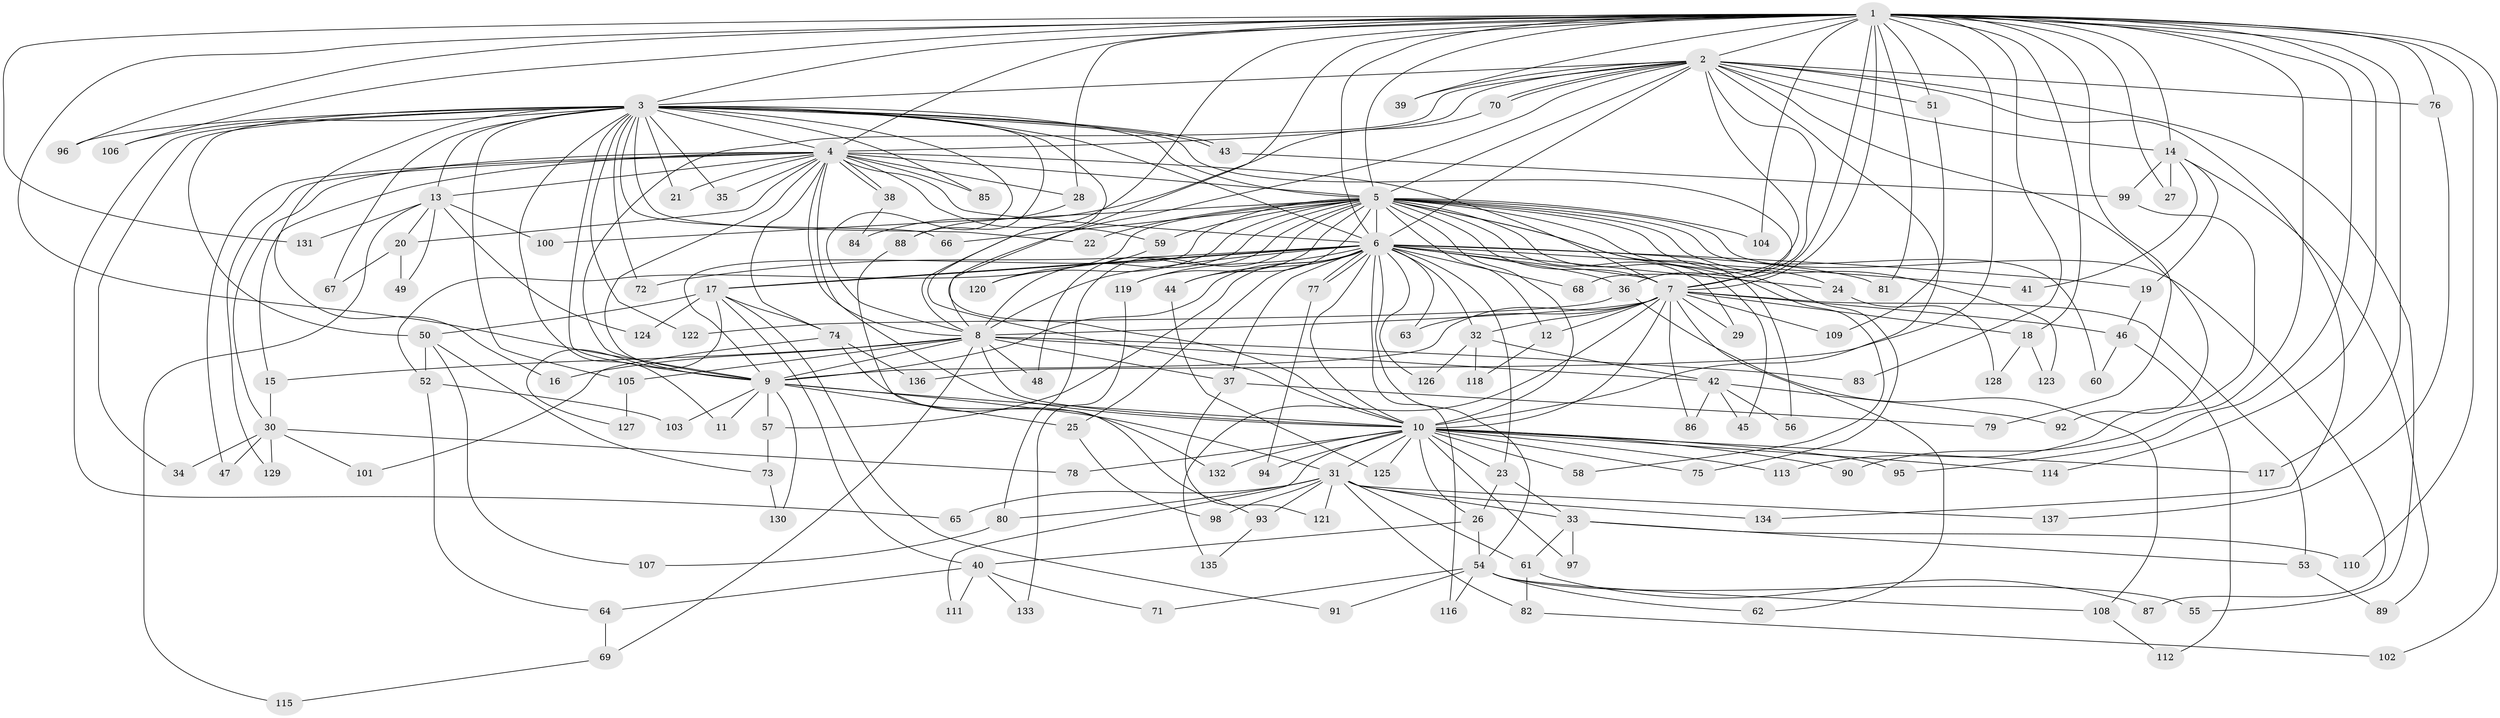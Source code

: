 // Generated by graph-tools (version 1.1) at 2025/35/03/09/25 02:35:12]
// undirected, 137 vertices, 299 edges
graph export_dot {
graph [start="1"]
  node [color=gray90,style=filled];
  1;
  2;
  3;
  4;
  5;
  6;
  7;
  8;
  9;
  10;
  11;
  12;
  13;
  14;
  15;
  16;
  17;
  18;
  19;
  20;
  21;
  22;
  23;
  24;
  25;
  26;
  27;
  28;
  29;
  30;
  31;
  32;
  33;
  34;
  35;
  36;
  37;
  38;
  39;
  40;
  41;
  42;
  43;
  44;
  45;
  46;
  47;
  48;
  49;
  50;
  51;
  52;
  53;
  54;
  55;
  56;
  57;
  58;
  59;
  60;
  61;
  62;
  63;
  64;
  65;
  66;
  67;
  68;
  69;
  70;
  71;
  72;
  73;
  74;
  75;
  76;
  77;
  78;
  79;
  80;
  81;
  82;
  83;
  84;
  85;
  86;
  87;
  88;
  89;
  90;
  91;
  92;
  93;
  94;
  95;
  96;
  97;
  98;
  99;
  100;
  101;
  102;
  103;
  104;
  105;
  106;
  107;
  108;
  109;
  110;
  111;
  112;
  113;
  114;
  115;
  116;
  117;
  118;
  119;
  120;
  121;
  122;
  123;
  124;
  125;
  126;
  127;
  128;
  129;
  130;
  131;
  132;
  133;
  134;
  135;
  136;
  137;
  1 -- 2;
  1 -- 3;
  1 -- 4;
  1 -- 5;
  1 -- 6;
  1 -- 7;
  1 -- 8;
  1 -- 9;
  1 -- 10;
  1 -- 14;
  1 -- 18;
  1 -- 27;
  1 -- 28;
  1 -- 36;
  1 -- 39;
  1 -- 51;
  1 -- 76;
  1 -- 79;
  1 -- 81;
  1 -- 83;
  1 -- 90;
  1 -- 95;
  1 -- 96;
  1 -- 102;
  1 -- 104;
  1 -- 106;
  1 -- 110;
  1 -- 114;
  1 -- 117;
  1 -- 131;
  1 -- 136;
  2 -- 3;
  2 -- 4;
  2 -- 5;
  2 -- 6;
  2 -- 7;
  2 -- 8;
  2 -- 9;
  2 -- 10;
  2 -- 14;
  2 -- 39;
  2 -- 51;
  2 -- 55;
  2 -- 68;
  2 -- 70;
  2 -- 70;
  2 -- 76;
  2 -- 92;
  2 -- 134;
  3 -- 4;
  3 -- 5;
  3 -- 6;
  3 -- 7;
  3 -- 8;
  3 -- 9;
  3 -- 10;
  3 -- 11;
  3 -- 13;
  3 -- 16;
  3 -- 21;
  3 -- 22;
  3 -- 34;
  3 -- 35;
  3 -- 43;
  3 -- 43;
  3 -- 50;
  3 -- 65;
  3 -- 66;
  3 -- 67;
  3 -- 72;
  3 -- 85;
  3 -- 88;
  3 -- 96;
  3 -- 105;
  3 -- 106;
  3 -- 122;
  4 -- 5;
  4 -- 6;
  4 -- 7;
  4 -- 8;
  4 -- 9;
  4 -- 10;
  4 -- 13;
  4 -- 15;
  4 -- 20;
  4 -- 21;
  4 -- 28;
  4 -- 30;
  4 -- 35;
  4 -- 38;
  4 -- 38;
  4 -- 47;
  4 -- 59;
  4 -- 74;
  4 -- 85;
  4 -- 129;
  5 -- 6;
  5 -- 7;
  5 -- 8;
  5 -- 9;
  5 -- 10;
  5 -- 12;
  5 -- 22;
  5 -- 24;
  5 -- 29;
  5 -- 44;
  5 -- 45;
  5 -- 48;
  5 -- 52;
  5 -- 56;
  5 -- 58;
  5 -- 59;
  5 -- 60;
  5 -- 66;
  5 -- 75;
  5 -- 80;
  5 -- 87;
  5 -- 100;
  5 -- 104;
  5 -- 119;
  5 -- 120;
  5 -- 123;
  6 -- 7;
  6 -- 8;
  6 -- 9;
  6 -- 10;
  6 -- 17;
  6 -- 17;
  6 -- 19;
  6 -- 23;
  6 -- 24;
  6 -- 25;
  6 -- 32;
  6 -- 36;
  6 -- 37;
  6 -- 41;
  6 -- 44;
  6 -- 54;
  6 -- 57;
  6 -- 63;
  6 -- 68;
  6 -- 72;
  6 -- 77;
  6 -- 77;
  6 -- 81;
  6 -- 116;
  6 -- 119;
  6 -- 126;
  7 -- 8;
  7 -- 9;
  7 -- 10;
  7 -- 12;
  7 -- 18;
  7 -- 29;
  7 -- 32;
  7 -- 46;
  7 -- 53;
  7 -- 62;
  7 -- 63;
  7 -- 86;
  7 -- 109;
  7 -- 135;
  8 -- 9;
  8 -- 10;
  8 -- 15;
  8 -- 16;
  8 -- 37;
  8 -- 42;
  8 -- 48;
  8 -- 69;
  8 -- 83;
  8 -- 105;
  9 -- 10;
  9 -- 11;
  9 -- 25;
  9 -- 31;
  9 -- 57;
  9 -- 103;
  9 -- 130;
  10 -- 23;
  10 -- 26;
  10 -- 31;
  10 -- 58;
  10 -- 75;
  10 -- 78;
  10 -- 90;
  10 -- 94;
  10 -- 95;
  10 -- 97;
  10 -- 111;
  10 -- 113;
  10 -- 114;
  10 -- 117;
  10 -- 125;
  10 -- 132;
  12 -- 118;
  13 -- 20;
  13 -- 49;
  13 -- 100;
  13 -- 115;
  13 -- 124;
  13 -- 131;
  14 -- 19;
  14 -- 27;
  14 -- 41;
  14 -- 89;
  14 -- 99;
  15 -- 30;
  17 -- 40;
  17 -- 50;
  17 -- 74;
  17 -- 91;
  17 -- 124;
  17 -- 127;
  18 -- 123;
  18 -- 128;
  19 -- 46;
  20 -- 49;
  20 -- 67;
  23 -- 26;
  23 -- 33;
  24 -- 128;
  25 -- 98;
  26 -- 40;
  26 -- 54;
  28 -- 88;
  30 -- 34;
  30 -- 47;
  30 -- 78;
  30 -- 101;
  30 -- 129;
  31 -- 33;
  31 -- 61;
  31 -- 65;
  31 -- 80;
  31 -- 82;
  31 -- 93;
  31 -- 98;
  31 -- 121;
  31 -- 134;
  31 -- 137;
  32 -- 42;
  32 -- 118;
  32 -- 126;
  33 -- 53;
  33 -- 61;
  33 -- 97;
  33 -- 110;
  36 -- 108;
  36 -- 122;
  37 -- 79;
  37 -- 121;
  38 -- 84;
  40 -- 64;
  40 -- 71;
  40 -- 111;
  40 -- 133;
  42 -- 45;
  42 -- 56;
  42 -- 86;
  42 -- 92;
  43 -- 99;
  44 -- 125;
  46 -- 60;
  46 -- 112;
  50 -- 52;
  50 -- 73;
  50 -- 107;
  51 -- 109;
  52 -- 64;
  52 -- 103;
  53 -- 89;
  54 -- 55;
  54 -- 62;
  54 -- 71;
  54 -- 91;
  54 -- 108;
  54 -- 116;
  57 -- 73;
  59 -- 120;
  61 -- 82;
  61 -- 87;
  64 -- 69;
  69 -- 115;
  70 -- 84;
  73 -- 130;
  74 -- 101;
  74 -- 132;
  74 -- 136;
  76 -- 137;
  77 -- 94;
  80 -- 107;
  82 -- 102;
  88 -- 93;
  93 -- 135;
  99 -- 113;
  105 -- 127;
  108 -- 112;
  119 -- 133;
}
